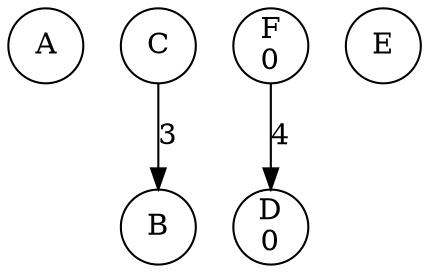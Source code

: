 digraph bank {
	 0 [label= "A\n" , pos= "1,0!" , shape=circle, fixedsize=true, width=0.5 ]
	 1 [label= "B\n" , pos= "0,1!" , shape=circle, fixedsize=true, width=0.5 ]
	 2 [label= "C\n" , pos= "1,2!" , shape=circle, fixedsize=true, width=0.5 ]
	 3 [label= "D\n0" , pos= "2,2!" , shape=circle, fixedsize=true, width=0.5 ]
	 4 [label= "E\n" , pos= "3,1!" , shape=circle, fixedsize=true, width=0.5 ]
	 5 [label= "F\n0" , pos= "2,0!" , shape=circle, fixedsize=true, width=0.5 ]
	 "5" -> "3" [label= "4" ]
	 "2" -> "1" [label= "3" ]
}
